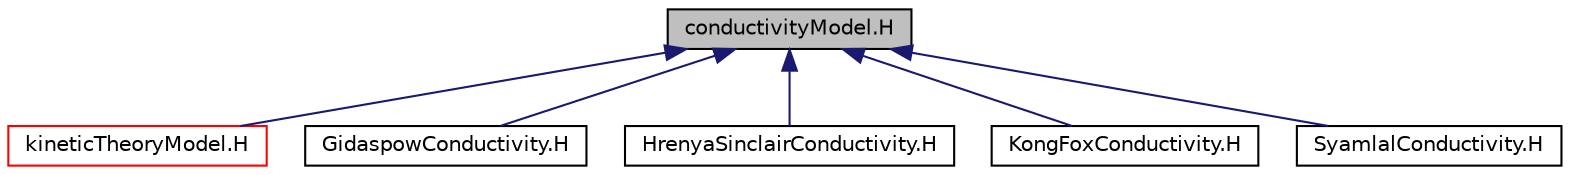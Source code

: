 digraph "conductivityModel.H"
{
  bgcolor="transparent";
  edge [fontname="Helvetica",fontsize="10",labelfontname="Helvetica",labelfontsize="10"];
  node [fontname="Helvetica",fontsize="10",shape=record];
  Node6 [label="conductivityModel.H",height=0.2,width=0.4,color="black", fillcolor="grey75", style="filled", fontcolor="black"];
  Node6 -> Node7 [dir="back",color="midnightblue",fontsize="10",style="solid",fontname="Helvetica"];
  Node7 [label="kineticTheoryModel.H",height=0.2,width=0.4,color="red",URL="$a01403.html"];
  Node6 -> Node12 [dir="back",color="midnightblue",fontsize="10",style="solid",fontname="Helvetica"];
  Node12 [label="GidaspowConductivity.H",height=0.2,width=0.4,color="black",URL="$a01427.html"];
  Node6 -> Node13 [dir="back",color="midnightblue",fontsize="10",style="solid",fontname="Helvetica"];
  Node13 [label="HrenyaSinclairConductivity.H",height=0.2,width=0.4,color="black",URL="$a01433.html"];
  Node6 -> Node14 [dir="back",color="midnightblue",fontsize="10",style="solid",fontname="Helvetica"];
  Node14 [label="KongFoxConductivity.H",height=0.2,width=0.4,color="black",URL="$a01439.html"];
  Node6 -> Node15 [dir="back",color="midnightblue",fontsize="10",style="solid",fontname="Helvetica"];
  Node15 [label="SyamlalConductivity.H",height=0.2,width=0.4,color="black",URL="$a01445.html"];
}
